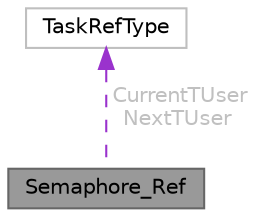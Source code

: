 digraph "Semaphore_Ref"
{
 // LATEX_PDF_SIZE
  bgcolor="transparent";
  edge [fontname=Helvetica,fontsize=10,labelfontname=Helvetica,labelfontsize=10];
  node [fontname=Helvetica,fontsize=10,shape=box,height=0.2,width=0.4];
  Node1 [id="Node000001",label="Semaphore_Ref",height=0.2,width=0.4,color="gray40", fillcolor="grey60", style="filled", fontcolor="black",tooltip=" "];
  Node2 -> Node1 [id="edge2_Node000001_Node000002",dir="back",color="darkorchid3",style="dashed",tooltip=" ",label=" CurrentTUser\nNextTUser",fontcolor="grey" ];
  Node2 [id="Node000002",label="TaskRefType",height=0.2,width=0.4,color="grey75", fillcolor="white", style="filled",URL="$struct_task_ref_type.html",tooltip=" "];
}
